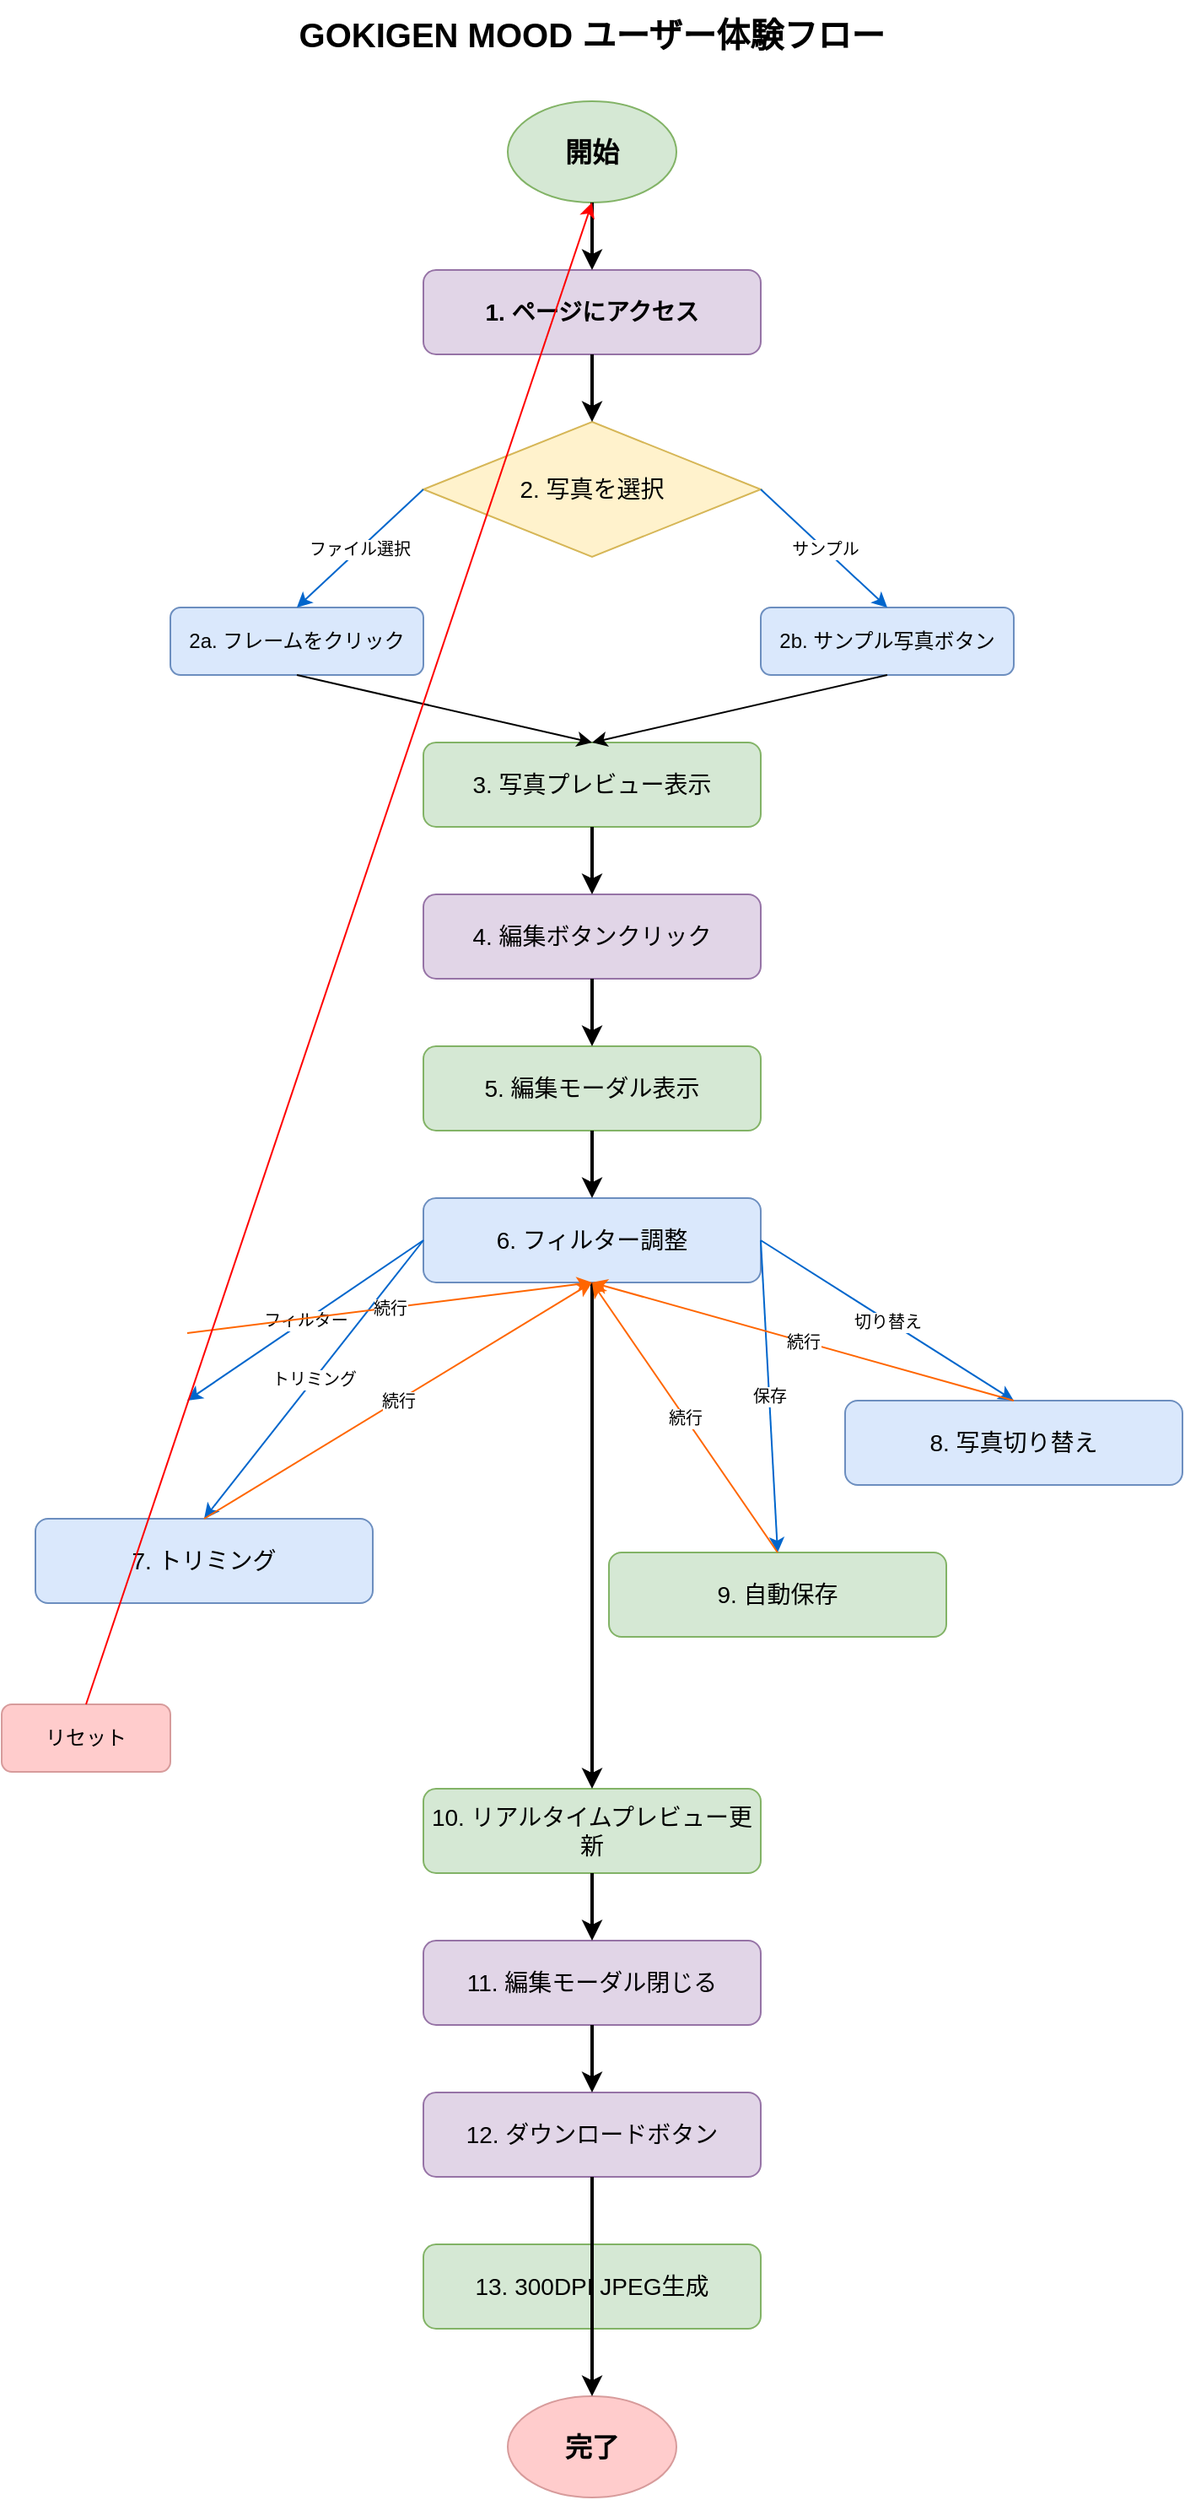 <mxfile>
    <diagram name="GOKIGEN MOOD シンプルフロー" id="simple-flow">
        <mxGraphModel dx="633" dy="1320" grid="1" gridSize="10" guides="1" tooltips="1" connect="1" arrows="1" fold="1" page="1" pageScale="1" pageWidth="800" pageHeight="1200" math="0" shadow="0">
            <root>
                <mxCell id="0"/>
                <mxCell id="1" parent="0"/>
                <mxCell id="title" value="GOKIGEN MOOD ユーザー体験フロー" style="text;html=1;strokeColor=none;fillColor=none;align=center;verticalAlign=middle;whiteSpace=wrap;rounded=0;fontSize=20;fontStyle=1;" parent="1" vertex="1">
                    <mxGeometry x="200" y="20" width="400" height="40" as="geometry"/>
                </mxCell>
                <mxCell id="start" value="開始" style="ellipse;whiteSpace=wrap;html=1;fillColor=#d5e8d4;strokeColor=#82b366;fontSize=16;fontStyle=1;" parent="1" vertex="1">
                    <mxGeometry x="350" y="80" width="100" height="60" as="geometry"/>
                </mxCell>
                <mxCell id="step1" value="1. ページにアクセス" style="rounded=1;whiteSpace=wrap;html=1;fillColor=#e1d5e7;strokeColor=#9673a6;fontSize=14;fontStyle=1;" parent="1" vertex="1">
                    <mxGeometry x="300" y="180" width="200" height="50" as="geometry"/>
                </mxCell>
                <mxCell id="step2" value="2. 写真を選択" style="rhombus;whiteSpace=wrap;html=1;fillColor=#fff2cc;strokeColor=#d6b656;fontSize=14;" parent="1" vertex="1">
                    <mxGeometry x="300" y="270" width="200" height="80" as="geometry"/>
                </mxCell>
                <mxCell id="step2a" value="2a. フレームをクリック" style="rounded=1;whiteSpace=wrap;html=1;fillColor=#dae8fc;strokeColor=#6c8ebf;fontSize=12;" parent="1" vertex="1">
                    <mxGeometry x="150" y="380" width="150" height="40" as="geometry"/>
                </mxCell>
                <mxCell id="step2b" value="2b. サンプル写真ボタン" style="rounded=1;whiteSpace=wrap;html=1;fillColor=#dae8fc;strokeColor=#6c8ebf;fontSize=12;" parent="1" vertex="1">
                    <mxGeometry x="500" y="380" width="150" height="40" as="geometry"/>
                </mxCell>
                <mxCell id="step3" value="3. 写真プレビュー表示" style="rounded=1;whiteSpace=wrap;html=1;fillColor=#d5e8d4;strokeColor=#82b366;fontSize=14;" parent="1" vertex="1">
                    <mxGeometry x="300" y="460" width="200" height="50" as="geometry"/>
                </mxCell>
                <mxCell id="step4" value="4. 編集ボタンクリック" style="rounded=1;whiteSpace=wrap;html=1;fillColor=#e1d5e7;strokeColor=#9673a6;fontSize=14;" parent="1" vertex="1">
                    <mxGeometry x="300" y="550" width="200" height="50" as="geometry"/>
                </mxCell>
                <mxCell id="step5" value="5. 編集モーダル表示" style="rounded=1;whiteSpace=wrap;html=1;fillColor=#d5e8d4;strokeColor=#82b366;fontSize=14;" parent="1" vertex="1">
                    <mxGeometry x="300" y="640" width="200" height="50" as="geometry"/>
                </mxCell>
                <mxCell id="step6" value="6. フィルター調整" style="rounded=1;whiteSpace=wrap;html=1;fillColor=#dae8fc;strokeColor=#6c8ebf;fontSize=14;" parent="1" vertex="1">
                    <mxGeometry x="300" y="730" width="200" height="50" as="geometry"/>
                </mxCell>
                <mxCell id="step6b" value="7. トリミング" style="rounded=1;whiteSpace=wrap;html=1;fillColor=#dae8fc;strokeColor=#6c8ebf;fontSize=14;" parent="1" vertex="1">
                    <mxGeometry x="70" y="920" width="200" height="50" as="geometry"/>
                </mxCell>
                <mxCell id="step6c" value="8. 写真切り替え" style="rounded=1;whiteSpace=wrap;html=1;fillColor=#dae8fc;strokeColor=#6c8ebf;fontSize=14;" parent="1" vertex="1">
                    <mxGeometry x="550" y="850" width="200" height="50" as="geometry"/>
                </mxCell>
                <mxCell id="step6d" value="9. 自動保存" style="rounded=1;whiteSpace=wrap;html=1;fillColor=#d5e8d4;strokeColor=#82b366;fontSize=14;" parent="1" vertex="1">
                    <mxGeometry x="410" y="940" width="200" height="50" as="geometry"/>
                </mxCell>
                <mxCell id="step7" value="10. リアルタイムプレビュー更新" style="rounded=1;whiteSpace=wrap;html=1;fillColor=#d5e8d4;strokeColor=#82b366;fontSize=14;" parent="1" vertex="1">
                    <mxGeometry x="300" y="1080" width="200" height="50" as="geometry"/>
                </mxCell>
                <mxCell id="step8" value="11. 編集モーダル閉じる" style="rounded=1;whiteSpace=wrap;html=1;fillColor=#e1d5e7;strokeColor=#9673a6;fontSize=14;" parent="1" vertex="1">
                    <mxGeometry x="300" y="1170" width="200" height="50" as="geometry"/>
                </mxCell>
                <mxCell id="step9" value="12. ダウンロードボタン" style="rounded=1;whiteSpace=wrap;html=1;fillColor=#e1d5e7;strokeColor=#9673a6;fontSize=14;" parent="1" vertex="1">
                    <mxGeometry x="300" y="1260" width="200" height="50" as="geometry"/>
                </mxCell>
                <mxCell id="step10" value="13. 300DPI JPEG生成" style="rounded=1;whiteSpace=wrap;html=1;fillColor=#d5e8d4;strokeColor=#82b366;fontSize=14;" vertex="1" parent="1">
                    <mxGeometry x="300" y="1350" width="200" height="50" as="geometry"/>
                </mxCell>
                <mxCell id="end" value="完了" style="ellipse;whiteSpace=wrap;html=1;fillColor=#ffcccc;strokeColor=#d79b9b;fontSize=16;fontStyle=1;" parent="1" vertex="1">
                    <mxGeometry x="350" y="1440" width="100" height="60" as="geometry"/>
                </mxCell>
                <mxCell id="flow1" value="" style="endArrow=classic;html=1;rounded=0;exitX=0.5;exitY=1;exitDx=0;exitDy=0;entryX=0.5;entryY=0;entryDx=0;entryDy=0;strokeColor=#000000;strokeWidth=2;" parent="1" source="start" target="step1" edge="1">
                    <mxGeometry width="50" height="50" relative="1" as="geometry">
                        <mxPoint x="400" y="150" as="sourcePoint"/>
                        <mxPoint x="400" y="180" as="targetPoint"/>
                    </mxGeometry>
                </mxCell>
                <mxCell id="flow2" value="" style="endArrow=classic;html=1;rounded=0;exitX=0.5;exitY=1;exitDx=0;exitDy=0;entryX=0.5;entryY=0;entryDx=0;entryDy=0;strokeColor=#000000;strokeWidth=2;" parent="1" source="step1" target="step2" edge="1">
                    <mxGeometry width="50" height="50" relative="1" as="geometry">
                        <mxPoint x="400" y="240" as="sourcePoint"/>
                        <mxPoint x="400" y="270" as="targetPoint"/>
                    </mxGeometry>
                </mxCell>
                <mxCell id="flow3a" value="ファイル選択" style="endArrow=classic;html=1;rounded=0;exitX=0;exitY=0.5;exitDx=0;exitDy=0;entryX=0.5;entryY=0;entryDx=0;entryDy=0;strokeColor=#0066CC;strokeWidth=1;fontSize=10;" parent="1" source="step2" target="step2a" edge="1">
                    <mxGeometry width="50" height="50" relative="1" as="geometry">
                        <mxPoint x="300" y="320" as="sourcePoint"/>
                        <mxPoint x="225" y="380" as="targetPoint"/>
                    </mxGeometry>
                </mxCell>
                <mxCell id="flow3b" value="サンプル" style="endArrow=classic;html=1;rounded=0;exitX=1;exitY=0.5;exitDx=0;exitDy=0;entryX=0.5;entryY=0;entryDx=0;entryDy=0;strokeColor=#0066CC;strokeWidth=1;fontSize=10;" parent="1" source="step2" target="step2b" edge="1">
                    <mxGeometry width="50" height="50" relative="1" as="geometry">
                        <mxPoint x="500" y="320" as="sourcePoint"/>
                        <mxPoint x="575" y="380" as="targetPoint"/>
                    </mxGeometry>
                </mxCell>
                <mxCell id="flow4a" value="" style="endArrow=classic;html=1;rounded=0;exitX=0.5;exitY=1;exitDx=0;exitDy=0;entryX=0.5;entryY=0;entryDx=0;entryDy=0;strokeColor=#000000;strokeWidth=1;" parent="1" source="step2a" target="step3" edge="1">
                    <mxGeometry width="50" height="50" relative="1" as="geometry">
                        <mxPoint x="225" y="430" as="sourcePoint"/>
                        <mxPoint x="400" y="460" as="targetPoint"/>
                    </mxGeometry>
                </mxCell>
                <mxCell id="flow4b" value="" style="endArrow=classic;html=1;rounded=0;exitX=0.5;exitY=1;exitDx=0;exitDy=0;entryX=0.5;entryY=0;entryDx=0;entryDy=0;strokeColor=#000000;strokeWidth=1;" parent="1" source="step2b" target="step3" edge="1">
                    <mxGeometry width="50" height="50" relative="1" as="geometry">
                        <mxPoint x="575" y="430" as="sourcePoint"/>
                        <mxPoint x="400" y="460" as="targetPoint"/>
                    </mxGeometry>
                </mxCell>
                <mxCell id="flow5" value="" style="endArrow=classic;html=1;rounded=0;exitX=0.5;exitY=1;exitDx=0;exitDy=0;entryX=0.5;entryY=0;entryDx=0;entryDy=0;strokeColor=#000000;strokeWidth=2;" parent="1" source="step3" target="step4" edge="1">
                    <mxGeometry width="50" height="50" relative="1" as="geometry">
                        <mxPoint x="400" y="520" as="sourcePoint"/>
                        <mxPoint x="400" y="550" as="targetPoint"/>
                    </mxGeometry>
                </mxCell>
                <mxCell id="flow6" value="" style="endArrow=classic;html=1;rounded=0;exitX=0.5;exitY=1;exitDx=0;exitDy=0;entryX=0.5;entryY=0;entryDx=0;entryDy=0;strokeColor=#000000;strokeWidth=2;" parent="1" source="step4" target="step5" edge="1">
                    <mxGeometry width="50" height="50" relative="1" as="geometry">
                        <mxPoint x="400" y="610" as="sourcePoint"/>
                        <mxPoint x="400" y="640" as="targetPoint"/>
                    </mxGeometry>
                </mxCell>
                <mxCell id="flow7" value="" style="endArrow=classic;html=1;rounded=0;exitX=0.5;exitY=1;exitDx=0;exitDy=0;entryX=0.5;entryY=0;entryDx=0;entryDy=0;strokeColor=#000000;strokeWidth=2;" parent="1" source="step5" target="step6" edge="1">
                    <mxGeometry width="50" height="50" relative="1" as="geometry">
                        <mxPoint x="400" y="700" as="sourcePoint"/>
                        <mxPoint x="400" y="730" as="targetPoint"/>
                    </mxGeometry>
                </mxCell>
                <mxCell id="flow8a" value="フィルター" style="endArrow=classic;html=1;rounded=0;exitX=0;exitY=0.5;exitDx=0;exitDy=0;entryX=0.5;entryY=0;entryDx=0;entryDy=0;strokeColor=#0066CC;strokeWidth=1;fontSize=10;" parent="1" source="step6" edge="1">
                    <mxGeometry width="50" height="50" relative="1" as="geometry">
                        <mxPoint x="300" y="780" as="sourcePoint"/>
                        <mxPoint x="160" y="850" as="targetPoint"/>
                    </mxGeometry>
                </mxCell>
                <mxCell id="flow8b" value="トリミング" style="endArrow=classic;html=1;rounded=0;exitX=0.25;exitY=0.5;exitDx=0;exitDy=0;entryX=0.5;entryY=0;entryDx=0;entryDy=0;strokeColor=#0066CC;strokeWidth=1;fontSize=10;" parent="1" source="step6" target="step6b" edge="1">
                    <mxGeometry width="50" height="50" relative="1" as="geometry">
                        <mxPoint x="350" y="780" as="sourcePoint"/>
                        <mxPoint x="310" y="850" as="targetPoint"/>
                    </mxGeometry>
                </mxCell>
                <mxCell id="flow8c" value="切り替え" style="endArrow=classic;html=1;rounded=0;exitX=0.75;exitY=0.5;exitDx=0;exitDy=0;entryX=0.5;entryY=0;entryDx=0;entryDy=0;strokeColor=#0066CC;strokeWidth=1;fontSize=10;" parent="1" source="step6" target="step6c" edge="1">
                    <mxGeometry width="50" height="50" relative="1" as="geometry">
                        <mxPoint x="450" y="780" as="sourcePoint"/>
                        <mxPoint x="460" y="850" as="targetPoint"/>
                    </mxGeometry>
                </mxCell>
                <mxCell id="flow8d" value="保存" style="endArrow=classic;html=1;rounded=0;exitX=1;exitY=0.5;exitDx=0;exitDy=0;entryX=0.5;entryY=0;entryDx=0;entryDy=0;strokeColor=#0066CC;strokeWidth=1;fontSize=10;" parent="1" source="step6" target="step6d" edge="1">
                    <mxGeometry width="50" height="50" relative="1" as="geometry">
                        <mxPoint x="500" y="780" as="sourcePoint"/>
                        <mxPoint x="610" y="850" as="targetPoint"/>
                    </mxGeometry>
                </mxCell>
                <mxCell id="flow9" value="" style="endArrow=classic;html=1;rounded=0;exitX=0.5;exitY=1;exitDx=0;exitDy=0;entryX=0.5;entryY=0;entryDx=0;entryDy=0;strokeColor=#000000;strokeWidth=2;" parent="1" source="step6" target="step7" edge="1">
                    <mxGeometry width="50" height="50" relative="1" as="geometry">
                        <mxPoint x="400" y="820" as="sourcePoint"/>
                        <mxPoint x="400" y="940" as="targetPoint"/>
                    </mxGeometry>
                </mxCell>
                <mxCell id="flow10" value="" style="endArrow=classic;html=1;rounded=0;exitX=0.5;exitY=1;exitDx=0;exitDy=0;entryX=0.5;entryY=0;entryDx=0;entryDy=0;strokeColor=#000000;strokeWidth=2;" parent="1" source="step7" target="step8" edge="1">
                    <mxGeometry width="50" height="50" relative="1" as="geometry">
                        <mxPoint x="400" y="1000" as="sourcePoint"/>
                        <mxPoint x="400" y="1030" as="targetPoint"/>
                    </mxGeometry>
                </mxCell>
                <mxCell id="flow11" value="" style="endArrow=classic;html=1;rounded=0;exitX=0.5;exitY=1;exitDx=0;exitDy=0;entryX=0.5;entryY=0;entryDx=0;entryDy=0;strokeColor=#000000;strokeWidth=2;" parent="1" source="step8" target="step9" edge="1">
                    <mxGeometry width="50" height="50" relative="1" as="geometry">
                        <mxPoint x="400" y="1090" as="sourcePoint"/>
                        <mxPoint x="400" y="1120" as="targetPoint"/>
                    </mxGeometry>
                </mxCell>
                <mxCell id="flow12" value="" style="endArrow=classic;html=1;rounded=0;exitX=0.5;exitY=1;exitDx=0;exitDy=0;entryX=0.5;entryY=0;entryDx=0;entryDy=0;strokeColor=#000000;strokeWidth=2;" parent="1" source="step9" target="end" edge="1">
                    <mxGeometry width="50" height="50" relative="1" as="geometry">
                        <mxPoint x="400" y="1180" as="sourcePoint"/>
                        <mxPoint x="400" y="1210" as="targetPoint"/>
                    </mxGeometry>
                </mxCell>
                <mxCell id="loop1" value="続行" style="endArrow=classic;html=1;rounded=0;exitX=0.5;exitY=0;exitDx=0;exitDy=0;entryX=0.5;entryY=1;entryDx=0;entryDy=0;strokeColor=#FF6600;strokeWidth=1;fontSize=10;" parent="1" target="step6" edge="1">
                    <mxGeometry width="50" height="50" relative="1" as="geometry">
                        <mxPoint x="160" y="810" as="sourcePoint"/>
                        <mxPoint x="400" y="730" as="targetPoint"/>
                    </mxGeometry>
                </mxCell>
                <mxCell id="loop2" value="続行" style="endArrow=classic;html=1;rounded=0;exitX=0.5;exitY=0;exitDx=0;exitDy=0;entryX=0.5;entryY=1;entryDx=0;entryDy=0;strokeColor=#FF6600;strokeWidth=1;fontSize=10;" parent="1" source="step6b" target="step6" edge="1">
                    <mxGeometry width="50" height="50" relative="1" as="geometry">
                        <mxPoint x="310" y="810" as="sourcePoint"/>
                        <mxPoint x="400" y="730" as="targetPoint"/>
                    </mxGeometry>
                </mxCell>
                <mxCell id="loop3" value="続行" style="endArrow=classic;html=1;rounded=0;exitX=0.5;exitY=0;exitDx=0;exitDy=0;entryX=0.5;entryY=1;entryDx=0;entryDy=0;strokeColor=#FF6600;strokeWidth=1;fontSize=10;" parent="1" source="step6c" target="step6" edge="1">
                    <mxGeometry width="50" height="50" relative="1" as="geometry">
                        <mxPoint x="460" y="810" as="sourcePoint"/>
                        <mxPoint x="400" y="730" as="targetPoint"/>
                    </mxGeometry>
                </mxCell>
                <mxCell id="loop4" value="続行" style="endArrow=classic;html=1;rounded=0;exitX=0.5;exitY=0;exitDx=0;exitDy=0;entryX=0.5;entryY=1;entryDx=0;entryDy=0;strokeColor=#FF6600;strokeWidth=1;fontSize=10;" parent="1" source="step6d" target="step6" edge="1">
                    <mxGeometry width="50" height="50" relative="1" as="geometry">
                        <mxPoint x="610" y="810" as="sourcePoint"/>
                        <mxPoint x="400" y="730" as="targetPoint"/>
                    </mxGeometry>
                </mxCell>
                <mxCell id="reset" value="リセット" style="rounded=1;whiteSpace=wrap;html=1;fillColor=#ffcccc;strokeColor=#d79b9b;fontSize=12;" parent="1" vertex="1">
                    <mxGeometry x="50" y="1030" width="100" height="40" as="geometry"/>
                </mxCell>
                <mxCell id="flowReset" value="" style="endArrow=classic;html=1;rounded=0;exitX=0.5;exitY=0;exitDx=0;exitDy=0;entryX=0.5;entryY=1;entryDx=0;entryDy=0;strokeColor=#FF0000;strokeWidth=1;" parent="1" source="reset" target="start" edge="1">
                    <mxGeometry width="50" height="50" relative="1" as="geometry">
                        <mxPoint x="100" y="990" as="sourcePoint"/>
                        <mxPoint x="400" y="80" as="targetPoint"/>
                    </mxGeometry>
                </mxCell>
            </root>
        </mxGraphModel>
    </diagram>
</mxfile>